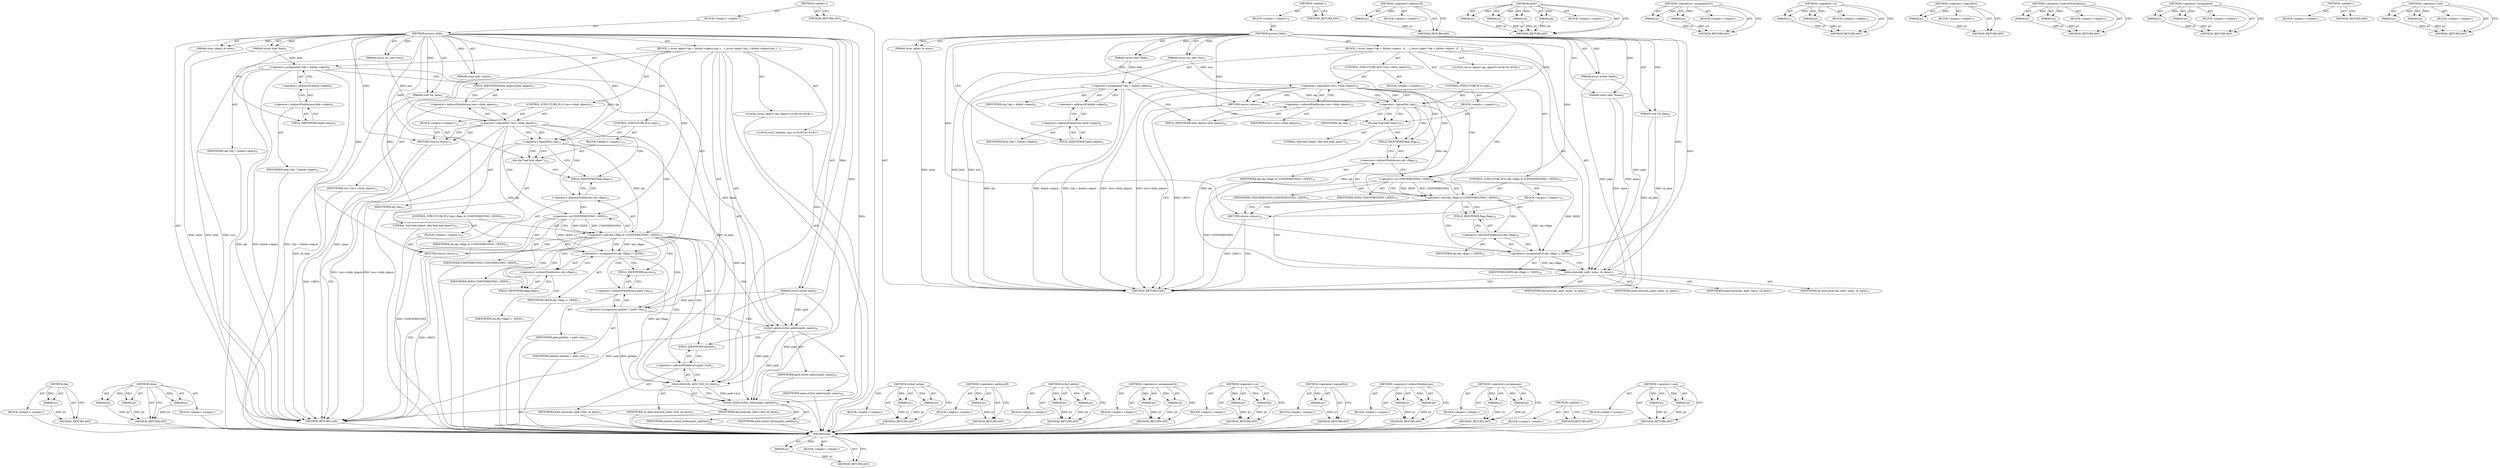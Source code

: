 digraph "&lt;operator&gt;.and" {
vulnerable_105 [label=<(METHOD,die)>];
vulnerable_106 [label=<(PARAM,p1)>];
vulnerable_107 [label=<(BLOCK,&lt;empty&gt;,&lt;empty&gt;)>];
vulnerable_108 [label=<(METHOD_RETURN,ANY)>];
vulnerable_6 [label=<(METHOD,&lt;global&gt;)<SUB>1</SUB>>];
vulnerable_7 [label=<(BLOCK,&lt;empty&gt;,&lt;empty&gt;)<SUB>1</SUB>>];
vulnerable_8 [label=<(METHOD,process_blob)<SUB>1</SUB>>];
vulnerable_9 [label=<(PARAM,struct rev_info *revs)<SUB>1</SUB>>];
vulnerable_10 [label=<(PARAM,struct blob *blob)<SUB>2</SUB>>];
vulnerable_11 [label=<(PARAM,show_object_fn show)<SUB>3</SUB>>];
vulnerable_12 [label=<(PARAM,struct strbuf *path)<SUB>4</SUB>>];
vulnerable_13 [label=<(PARAM,const char *name)<SUB>5</SUB>>];
vulnerable_14 [label=<(PARAM,void *cb_data)<SUB>6</SUB>>];
vulnerable_15 [label=<(BLOCK,{
 	struct object *obj = &amp;blob-&gt;object;
 
 	if ...,{
 	struct object *obj = &amp;blob-&gt;object;
 
 	if ...)<SUB>7</SUB>>];
vulnerable_16 [label="<(LOCAL,struct object* obj: object*)<SUB>8</SUB>>"];
vulnerable_17 [label=<(&lt;operator&gt;.assignment,*obj = &amp;blob-&gt;object)<SUB>8</SUB>>];
vulnerable_18 [label=<(IDENTIFIER,obj,*obj = &amp;blob-&gt;object)<SUB>8</SUB>>];
vulnerable_19 [label=<(&lt;operator&gt;.addressOf,&amp;blob-&gt;object)<SUB>8</SUB>>];
vulnerable_20 [label=<(&lt;operator&gt;.indirectFieldAccess,blob-&gt;object)<SUB>8</SUB>>];
vulnerable_21 [label=<(IDENTIFIER,blob,*obj = &amp;blob-&gt;object)<SUB>8</SUB>>];
vulnerable_22 [label=<(FIELD_IDENTIFIER,object,object)<SUB>8</SUB>>];
vulnerable_23 [label=<(CONTROL_STRUCTURE,IF,if (!revs-&gt;blob_objects))<SUB>10</SUB>>];
vulnerable_24 [label=<(&lt;operator&gt;.logicalNot,!revs-&gt;blob_objects)<SUB>10</SUB>>];
vulnerable_25 [label=<(&lt;operator&gt;.indirectFieldAccess,revs-&gt;blob_objects)<SUB>10</SUB>>];
vulnerable_26 [label=<(IDENTIFIER,revs,!revs-&gt;blob_objects)<SUB>10</SUB>>];
vulnerable_27 [label=<(FIELD_IDENTIFIER,blob_objects,blob_objects)<SUB>10</SUB>>];
vulnerable_28 [label=<(BLOCK,&lt;empty&gt;,&lt;empty&gt;)<SUB>11</SUB>>];
vulnerable_29 [label=<(RETURN,return;,return;)<SUB>11</SUB>>];
vulnerable_30 [label=<(CONTROL_STRUCTURE,IF,if (!obj))<SUB>12</SUB>>];
vulnerable_31 [label=<(&lt;operator&gt;.logicalNot,!obj)<SUB>12</SUB>>];
vulnerable_32 [label=<(IDENTIFIER,obj,!obj)<SUB>12</SUB>>];
vulnerable_33 [label=<(BLOCK,&lt;empty&gt;,&lt;empty&gt;)<SUB>13</SUB>>];
vulnerable_34 [label=<(die,die(&quot;bad blob object&quot;))<SUB>13</SUB>>];
vulnerable_35 [label=<(LITERAL,&quot;bad blob object&quot;,die(&quot;bad blob object&quot;))<SUB>13</SUB>>];
vulnerable_36 [label=<(CONTROL_STRUCTURE,IF,if (obj-&gt;flags &amp; (UNINTERESTING | SEEN)))<SUB>14</SUB>>];
vulnerable_37 [label=<(&lt;operator&gt;.and,obj-&gt;flags &amp; (UNINTERESTING | SEEN))<SUB>14</SUB>>];
vulnerable_38 [label=<(&lt;operator&gt;.indirectFieldAccess,obj-&gt;flags)<SUB>14</SUB>>];
vulnerable_39 [label=<(IDENTIFIER,obj,obj-&gt;flags &amp; (UNINTERESTING | SEEN))<SUB>14</SUB>>];
vulnerable_40 [label=<(FIELD_IDENTIFIER,flags,flags)<SUB>14</SUB>>];
vulnerable_41 [label=<(&lt;operator&gt;.or,UNINTERESTING | SEEN)<SUB>14</SUB>>];
vulnerable_42 [label=<(IDENTIFIER,UNINTERESTING,UNINTERESTING | SEEN)<SUB>14</SUB>>];
vulnerable_43 [label=<(IDENTIFIER,SEEN,UNINTERESTING | SEEN)<SUB>14</SUB>>];
vulnerable_44 [label=<(BLOCK,&lt;empty&gt;,&lt;empty&gt;)<SUB>15</SUB>>];
vulnerable_45 [label=<(RETURN,return;,return;)<SUB>15</SUB>>];
vulnerable_46 [label=<(&lt;operators&gt;.assignmentOr,obj-&gt;flags |= SEEN)<SUB>16</SUB>>];
vulnerable_47 [label=<(&lt;operator&gt;.indirectFieldAccess,obj-&gt;flags)<SUB>16</SUB>>];
vulnerable_48 [label=<(IDENTIFIER,obj,obj-&gt;flags |= SEEN)<SUB>16</SUB>>];
vulnerable_49 [label=<(FIELD_IDENTIFIER,flags,flags)<SUB>16</SUB>>];
vulnerable_50 [label=<(IDENTIFIER,SEEN,obj-&gt;flags |= SEEN)<SUB>16</SUB>>];
vulnerable_51 [label=<(show,show(obj, path, name, cb_data))<SUB>17</SUB>>];
vulnerable_52 [label=<(IDENTIFIER,obj,show(obj, path, name, cb_data))<SUB>17</SUB>>];
vulnerable_53 [label=<(IDENTIFIER,path,show(obj, path, name, cb_data))<SUB>17</SUB>>];
vulnerable_54 [label=<(IDENTIFIER,name,show(obj, path, name, cb_data))<SUB>17</SUB>>];
vulnerable_55 [label=<(IDENTIFIER,cb_data,show(obj, path, name, cb_data))<SUB>17</SUB>>];
vulnerable_56 [label=<(METHOD_RETURN,void)<SUB>1</SUB>>];
vulnerable_58 [label=<(METHOD_RETURN,ANY)<SUB>1</SUB>>];
vulnerable_92 [label=<(METHOD,&lt;operator&gt;.addressOf)>];
vulnerable_93 [label=<(PARAM,p1)>];
vulnerable_94 [label=<(BLOCK,&lt;empty&gt;,&lt;empty&gt;)>];
vulnerable_95 [label=<(METHOD_RETURN,ANY)>];
vulnerable_124 [label=<(METHOD,show)>];
vulnerable_125 [label=<(PARAM,p1)>];
vulnerable_126 [label=<(PARAM,p2)>];
vulnerable_127 [label=<(PARAM,p3)>];
vulnerable_128 [label=<(PARAM,p4)>];
vulnerable_129 [label=<(BLOCK,&lt;empty&gt;,&lt;empty&gt;)>];
vulnerable_130 [label=<(METHOD_RETURN,ANY)>];
vulnerable_119 [label=<(METHOD,&lt;operators&gt;.assignmentOr)>];
vulnerable_120 [label=<(PARAM,p1)>];
vulnerable_121 [label=<(PARAM,p2)>];
vulnerable_122 [label=<(BLOCK,&lt;empty&gt;,&lt;empty&gt;)>];
vulnerable_123 [label=<(METHOD_RETURN,ANY)>];
vulnerable_114 [label=<(METHOD,&lt;operator&gt;.or)>];
vulnerable_115 [label=<(PARAM,p1)>];
vulnerable_116 [label=<(PARAM,p2)>];
vulnerable_117 [label=<(BLOCK,&lt;empty&gt;,&lt;empty&gt;)>];
vulnerable_118 [label=<(METHOD_RETURN,ANY)>];
vulnerable_101 [label=<(METHOD,&lt;operator&gt;.logicalNot)>];
vulnerable_102 [label=<(PARAM,p1)>];
vulnerable_103 [label=<(BLOCK,&lt;empty&gt;,&lt;empty&gt;)>];
vulnerable_104 [label=<(METHOD_RETURN,ANY)>];
vulnerable_96 [label=<(METHOD,&lt;operator&gt;.indirectFieldAccess)>];
vulnerable_97 [label=<(PARAM,p1)>];
vulnerable_98 [label=<(PARAM,p2)>];
vulnerable_99 [label=<(BLOCK,&lt;empty&gt;,&lt;empty&gt;)>];
vulnerable_100 [label=<(METHOD_RETURN,ANY)>];
vulnerable_87 [label=<(METHOD,&lt;operator&gt;.assignment)>];
vulnerable_88 [label=<(PARAM,p1)>];
vulnerable_89 [label=<(PARAM,p2)>];
vulnerable_90 [label=<(BLOCK,&lt;empty&gt;,&lt;empty&gt;)>];
vulnerable_91 [label=<(METHOD_RETURN,ANY)>];
vulnerable_81 [label=<(METHOD,&lt;global&gt;)<SUB>1</SUB>>];
vulnerable_82 [label=<(BLOCK,&lt;empty&gt;,&lt;empty&gt;)>];
vulnerable_83 [label=<(METHOD_RETURN,ANY)>];
vulnerable_109 [label=<(METHOD,&lt;operator&gt;.and)>];
vulnerable_110 [label=<(PARAM,p1)>];
vulnerable_111 [label=<(PARAM,p2)>];
vulnerable_112 [label=<(BLOCK,&lt;empty&gt;,&lt;empty&gt;)>];
vulnerable_113 [label=<(METHOD_RETURN,ANY)>];
fixed_120 [label=<(METHOD,die)>];
fixed_121 [label=<(PARAM,p1)>];
fixed_122 [label=<(BLOCK,&lt;empty&gt;,&lt;empty&gt;)>];
fixed_123 [label=<(METHOD_RETURN,ANY)>];
fixed_144 [label=<(METHOD,show)>];
fixed_145 [label=<(PARAM,p1)>];
fixed_146 [label=<(PARAM,p2)>];
fixed_147 [label=<(PARAM,p3)>];
fixed_148 [label=<(BLOCK,&lt;empty&gt;,&lt;empty&gt;)>];
fixed_149 [label=<(METHOD_RETURN,ANY)>];
fixed_6 [label=<(METHOD,&lt;global&gt;)<SUB>1</SUB>>];
fixed_7 [label=<(BLOCK,&lt;empty&gt;,&lt;empty&gt;)<SUB>1</SUB>>];
fixed_8 [label=<(METHOD,process_blob)<SUB>1</SUB>>];
fixed_9 [label=<(PARAM,struct rev_info *revs)<SUB>1</SUB>>];
fixed_10 [label=<(PARAM,struct blob *blob)<SUB>2</SUB>>];
fixed_11 [label=<(PARAM,show_object_fn show)<SUB>3</SUB>>];
fixed_12 [label=<(PARAM,struct strbuf *path)<SUB>4</SUB>>];
fixed_13 [label=<(PARAM,const char *name)<SUB>5</SUB>>];
fixed_14 [label=<(PARAM,void *cb_data)<SUB>6</SUB>>];
fixed_15 [label=<(BLOCK,{
 	struct object *obj = &amp;blob-&gt;object;
	size_t...,{
 	struct object *obj = &amp;blob-&gt;object;
	size_t...)<SUB>7</SUB>>];
fixed_16 [label="<(LOCAL,struct object* obj: object*)<SUB>8</SUB>>"];
fixed_17 [label=<(&lt;operator&gt;.assignment,*obj = &amp;blob-&gt;object)<SUB>8</SUB>>];
fixed_18 [label=<(IDENTIFIER,obj,*obj = &amp;blob-&gt;object)<SUB>8</SUB>>];
fixed_19 [label=<(&lt;operator&gt;.addressOf,&amp;blob-&gt;object)<SUB>8</SUB>>];
fixed_20 [label=<(&lt;operator&gt;.indirectFieldAccess,blob-&gt;object)<SUB>8</SUB>>];
fixed_21 [label=<(IDENTIFIER,blob,*obj = &amp;blob-&gt;object)<SUB>8</SUB>>];
fixed_22 [label=<(FIELD_IDENTIFIER,object,object)<SUB>8</SUB>>];
fixed_23 [label="<(LOCAL,size_t pathlen: size_t)<SUB>9</SUB>>"];
fixed_24 [label=<(CONTROL_STRUCTURE,IF,if (!revs-&gt;blob_objects))<SUB>11</SUB>>];
fixed_25 [label=<(&lt;operator&gt;.logicalNot,!revs-&gt;blob_objects)<SUB>11</SUB>>];
fixed_26 [label=<(&lt;operator&gt;.indirectFieldAccess,revs-&gt;blob_objects)<SUB>11</SUB>>];
fixed_27 [label=<(IDENTIFIER,revs,!revs-&gt;blob_objects)<SUB>11</SUB>>];
fixed_28 [label=<(FIELD_IDENTIFIER,blob_objects,blob_objects)<SUB>11</SUB>>];
fixed_29 [label=<(BLOCK,&lt;empty&gt;,&lt;empty&gt;)<SUB>12</SUB>>];
fixed_30 [label=<(RETURN,return;,return;)<SUB>12</SUB>>];
fixed_31 [label=<(CONTROL_STRUCTURE,IF,if (!obj))<SUB>13</SUB>>];
fixed_32 [label=<(&lt;operator&gt;.logicalNot,!obj)<SUB>13</SUB>>];
fixed_33 [label=<(IDENTIFIER,obj,!obj)<SUB>13</SUB>>];
fixed_34 [label=<(BLOCK,&lt;empty&gt;,&lt;empty&gt;)<SUB>14</SUB>>];
fixed_35 [label=<(die,die(&quot;bad blob object&quot;))<SUB>14</SUB>>];
fixed_36 [label=<(LITERAL,&quot;bad blob object&quot;,die(&quot;bad blob object&quot;))<SUB>14</SUB>>];
fixed_37 [label=<(CONTROL_STRUCTURE,IF,if (obj-&gt;flags &amp; (UNINTERESTING | SEEN)))<SUB>15</SUB>>];
fixed_38 [label=<(&lt;operator&gt;.and,obj-&gt;flags &amp; (UNINTERESTING | SEEN))<SUB>15</SUB>>];
fixed_39 [label=<(&lt;operator&gt;.indirectFieldAccess,obj-&gt;flags)<SUB>15</SUB>>];
fixed_40 [label=<(IDENTIFIER,obj,obj-&gt;flags &amp; (UNINTERESTING | SEEN))<SUB>15</SUB>>];
fixed_41 [label=<(FIELD_IDENTIFIER,flags,flags)<SUB>15</SUB>>];
fixed_42 [label=<(&lt;operator&gt;.or,UNINTERESTING | SEEN)<SUB>15</SUB>>];
fixed_43 [label=<(IDENTIFIER,UNINTERESTING,UNINTERESTING | SEEN)<SUB>15</SUB>>];
fixed_44 [label=<(IDENTIFIER,SEEN,UNINTERESTING | SEEN)<SUB>15</SUB>>];
fixed_45 [label=<(BLOCK,&lt;empty&gt;,&lt;empty&gt;)<SUB>16</SUB>>];
fixed_46 [label=<(RETURN,return;,return;)<SUB>16</SUB>>];
fixed_47 [label=<(&lt;operators&gt;.assignmentOr,obj-&gt;flags |= SEEN)<SUB>17</SUB>>];
fixed_48 [label=<(&lt;operator&gt;.indirectFieldAccess,obj-&gt;flags)<SUB>17</SUB>>];
fixed_49 [label=<(IDENTIFIER,obj,obj-&gt;flags |= SEEN)<SUB>17</SUB>>];
fixed_50 [label=<(FIELD_IDENTIFIER,flags,flags)<SUB>17</SUB>>];
fixed_51 [label=<(IDENTIFIER,SEEN,obj-&gt;flags |= SEEN)<SUB>17</SUB>>];
fixed_52 [label=<(&lt;operator&gt;.assignment,pathlen = path-&gt;len)<SUB>19</SUB>>];
fixed_53 [label=<(IDENTIFIER,pathlen,pathlen = path-&gt;len)<SUB>19</SUB>>];
fixed_54 [label=<(&lt;operator&gt;.indirectFieldAccess,path-&gt;len)<SUB>19</SUB>>];
fixed_55 [label=<(IDENTIFIER,path,pathlen = path-&gt;len)<SUB>19</SUB>>];
fixed_56 [label=<(FIELD_IDENTIFIER,len,len)<SUB>19</SUB>>];
fixed_57 [label=<(strbuf_addstr,strbuf_addstr(path, name))<SUB>20</SUB>>];
fixed_58 [label=<(IDENTIFIER,path,strbuf_addstr(path, name))<SUB>20</SUB>>];
fixed_59 [label=<(IDENTIFIER,name,strbuf_addstr(path, name))<SUB>20</SUB>>];
fixed_60 [label=<(show,show(obj, path-&gt;buf, cb_data))<SUB>21</SUB>>];
fixed_61 [label=<(IDENTIFIER,obj,show(obj, path-&gt;buf, cb_data))<SUB>21</SUB>>];
fixed_62 [label=<(&lt;operator&gt;.indirectFieldAccess,path-&gt;buf)<SUB>21</SUB>>];
fixed_63 [label=<(IDENTIFIER,path,show(obj, path-&gt;buf, cb_data))<SUB>21</SUB>>];
fixed_64 [label=<(FIELD_IDENTIFIER,buf,buf)<SUB>21</SUB>>];
fixed_65 [label=<(IDENTIFIER,cb_data,show(obj, path-&gt;buf, cb_data))<SUB>21</SUB>>];
fixed_66 [label=<(strbuf_setlen,strbuf_setlen(path, pathlen))<SUB>22</SUB>>];
fixed_67 [label=<(IDENTIFIER,path,strbuf_setlen(path, pathlen))<SUB>22</SUB>>];
fixed_68 [label=<(IDENTIFIER,pathlen,strbuf_setlen(path, pathlen))<SUB>22</SUB>>];
fixed_69 [label=<(METHOD_RETURN,void)<SUB>1</SUB>>];
fixed_71 [label=<(METHOD_RETURN,ANY)<SUB>1</SUB>>];
fixed_150 [label=<(METHOD,strbuf_setlen)>];
fixed_151 [label=<(PARAM,p1)>];
fixed_152 [label=<(PARAM,p2)>];
fixed_153 [label=<(BLOCK,&lt;empty&gt;,&lt;empty&gt;)>];
fixed_154 [label=<(METHOD_RETURN,ANY)>];
fixed_107 [label=<(METHOD,&lt;operator&gt;.addressOf)>];
fixed_108 [label=<(PARAM,p1)>];
fixed_109 [label=<(BLOCK,&lt;empty&gt;,&lt;empty&gt;)>];
fixed_110 [label=<(METHOD_RETURN,ANY)>];
fixed_139 [label=<(METHOD,strbuf_addstr)>];
fixed_140 [label=<(PARAM,p1)>];
fixed_141 [label=<(PARAM,p2)>];
fixed_142 [label=<(BLOCK,&lt;empty&gt;,&lt;empty&gt;)>];
fixed_143 [label=<(METHOD_RETURN,ANY)>];
fixed_134 [label=<(METHOD,&lt;operators&gt;.assignmentOr)>];
fixed_135 [label=<(PARAM,p1)>];
fixed_136 [label=<(PARAM,p2)>];
fixed_137 [label=<(BLOCK,&lt;empty&gt;,&lt;empty&gt;)>];
fixed_138 [label=<(METHOD_RETURN,ANY)>];
fixed_129 [label=<(METHOD,&lt;operator&gt;.or)>];
fixed_130 [label=<(PARAM,p1)>];
fixed_131 [label=<(PARAM,p2)>];
fixed_132 [label=<(BLOCK,&lt;empty&gt;,&lt;empty&gt;)>];
fixed_133 [label=<(METHOD_RETURN,ANY)>];
fixed_116 [label=<(METHOD,&lt;operator&gt;.logicalNot)>];
fixed_117 [label=<(PARAM,p1)>];
fixed_118 [label=<(BLOCK,&lt;empty&gt;,&lt;empty&gt;)>];
fixed_119 [label=<(METHOD_RETURN,ANY)>];
fixed_111 [label=<(METHOD,&lt;operator&gt;.indirectFieldAccess)>];
fixed_112 [label=<(PARAM,p1)>];
fixed_113 [label=<(PARAM,p2)>];
fixed_114 [label=<(BLOCK,&lt;empty&gt;,&lt;empty&gt;)>];
fixed_115 [label=<(METHOD_RETURN,ANY)>];
fixed_102 [label=<(METHOD,&lt;operator&gt;.assignment)>];
fixed_103 [label=<(PARAM,p1)>];
fixed_104 [label=<(PARAM,p2)>];
fixed_105 [label=<(BLOCK,&lt;empty&gt;,&lt;empty&gt;)>];
fixed_106 [label=<(METHOD_RETURN,ANY)>];
fixed_96 [label=<(METHOD,&lt;global&gt;)<SUB>1</SUB>>];
fixed_97 [label=<(BLOCK,&lt;empty&gt;,&lt;empty&gt;)>];
fixed_98 [label=<(METHOD_RETURN,ANY)>];
fixed_124 [label=<(METHOD,&lt;operator&gt;.and)>];
fixed_125 [label=<(PARAM,p1)>];
fixed_126 [label=<(PARAM,p2)>];
fixed_127 [label=<(BLOCK,&lt;empty&gt;,&lt;empty&gt;)>];
fixed_128 [label=<(METHOD_RETURN,ANY)>];
vulnerable_105 -> vulnerable_106  [key=0, label="AST: "];
vulnerable_105 -> vulnerable_106  [key=1, label="DDG: "];
vulnerable_105 -> vulnerable_107  [key=0, label="AST: "];
vulnerable_105 -> vulnerable_108  [key=0, label="AST: "];
vulnerable_105 -> vulnerable_108  [key=1, label="CFG: "];
vulnerable_106 -> vulnerable_108  [key=0, label="DDG: p1"];
vulnerable_6 -> vulnerable_7  [key=0, label="AST: "];
vulnerable_6 -> vulnerable_58  [key=0, label="AST: "];
vulnerable_6 -> vulnerable_58  [key=1, label="CFG: "];
vulnerable_7 -> vulnerable_8  [key=0, label="AST: "];
vulnerable_8 -> vulnerable_9  [key=0, label="AST: "];
vulnerable_8 -> vulnerable_9  [key=1, label="DDG: "];
vulnerable_8 -> vulnerable_10  [key=0, label="AST: "];
vulnerable_8 -> vulnerable_10  [key=1, label="DDG: "];
vulnerable_8 -> vulnerable_11  [key=0, label="AST: "];
vulnerable_8 -> vulnerable_11  [key=1, label="DDG: "];
vulnerable_8 -> vulnerable_12  [key=0, label="AST: "];
vulnerable_8 -> vulnerable_12  [key=1, label="DDG: "];
vulnerable_8 -> vulnerable_13  [key=0, label="AST: "];
vulnerable_8 -> vulnerable_13  [key=1, label="DDG: "];
vulnerable_8 -> vulnerable_14  [key=0, label="AST: "];
vulnerable_8 -> vulnerable_14  [key=1, label="DDG: "];
vulnerable_8 -> vulnerable_15  [key=0, label="AST: "];
vulnerable_8 -> vulnerable_56  [key=0, label="AST: "];
vulnerable_8 -> vulnerable_22  [key=0, label="CFG: "];
vulnerable_8 -> vulnerable_46  [key=0, label="DDG: "];
vulnerable_8 -> vulnerable_51  [key=0, label="DDG: "];
vulnerable_8 -> vulnerable_29  [key=0, label="DDG: "];
vulnerable_8 -> vulnerable_31  [key=0, label="DDG: "];
vulnerable_8 -> vulnerable_45  [key=0, label="DDG: "];
vulnerable_8 -> vulnerable_34  [key=0, label="DDG: "];
vulnerable_8 -> vulnerable_41  [key=0, label="DDG: "];
vulnerable_9 -> vulnerable_56  [key=0, label="DDG: revs"];
vulnerable_9 -> vulnerable_24  [key=0, label="DDG: revs"];
vulnerable_10 -> vulnerable_56  [key=0, label="DDG: blob"];
vulnerable_10 -> vulnerable_17  [key=0, label="DDG: blob"];
vulnerable_11 -> vulnerable_56  [key=0, label="DDG: show"];
vulnerable_12 -> vulnerable_56  [key=0, label="DDG: path"];
vulnerable_12 -> vulnerable_51  [key=0, label="DDG: path"];
vulnerable_13 -> vulnerable_56  [key=0, label="DDG: name"];
vulnerable_13 -> vulnerable_51  [key=0, label="DDG: name"];
vulnerable_14 -> vulnerable_56  [key=0, label="DDG: cb_data"];
vulnerable_14 -> vulnerable_51  [key=0, label="DDG: cb_data"];
vulnerable_15 -> vulnerable_16  [key=0, label="AST: "];
vulnerable_15 -> vulnerable_17  [key=0, label="AST: "];
vulnerable_15 -> vulnerable_23  [key=0, label="AST: "];
vulnerable_15 -> vulnerable_30  [key=0, label="AST: "];
vulnerable_15 -> vulnerable_36  [key=0, label="AST: "];
vulnerable_15 -> vulnerable_46  [key=0, label="AST: "];
vulnerable_15 -> vulnerable_51  [key=0, label="AST: "];
vulnerable_17 -> vulnerable_18  [key=0, label="AST: "];
vulnerable_17 -> vulnerable_19  [key=0, label="AST: "];
vulnerable_17 -> vulnerable_27  [key=0, label="CFG: "];
vulnerable_17 -> vulnerable_56  [key=0, label="DDG: obj"];
vulnerable_17 -> vulnerable_56  [key=1, label="DDG: &amp;blob-&gt;object"];
vulnerable_17 -> vulnerable_56  [key=2, label="DDG: *obj = &amp;blob-&gt;object"];
vulnerable_17 -> vulnerable_31  [key=0, label="DDG: obj"];
vulnerable_19 -> vulnerable_20  [key=0, label="AST: "];
vulnerable_19 -> vulnerable_17  [key=0, label="CFG: "];
vulnerable_20 -> vulnerable_21  [key=0, label="AST: "];
vulnerable_20 -> vulnerable_22  [key=0, label="AST: "];
vulnerable_20 -> vulnerable_19  [key=0, label="CFG: "];
vulnerable_22 -> vulnerable_20  [key=0, label="CFG: "];
vulnerable_23 -> vulnerable_24  [key=0, label="AST: "];
vulnerable_23 -> vulnerable_28  [key=0, label="AST: "];
vulnerable_24 -> vulnerable_25  [key=0, label="AST: "];
vulnerable_24 -> vulnerable_29  [key=0, label="CFG: "];
vulnerable_24 -> vulnerable_29  [key=1, label="CDG: "];
vulnerable_24 -> vulnerable_31  [key=0, label="CFG: "];
vulnerable_24 -> vulnerable_31  [key=1, label="CDG: "];
vulnerable_24 -> vulnerable_56  [key=0, label="DDG: revs-&gt;blob_objects"];
vulnerable_24 -> vulnerable_56  [key=1, label="DDG: !revs-&gt;blob_objects"];
vulnerable_24 -> vulnerable_40  [key=0, label="CDG: "];
vulnerable_24 -> vulnerable_37  [key=0, label="CDG: "];
vulnerable_24 -> vulnerable_38  [key=0, label="CDG: "];
vulnerable_24 -> vulnerable_41  [key=0, label="CDG: "];
vulnerable_25 -> vulnerable_26  [key=0, label="AST: "];
vulnerable_25 -> vulnerable_27  [key=0, label="AST: "];
vulnerable_25 -> vulnerable_24  [key=0, label="CFG: "];
vulnerable_27 -> vulnerable_25  [key=0, label="CFG: "];
vulnerable_28 -> vulnerable_29  [key=0, label="AST: "];
vulnerable_29 -> vulnerable_56  [key=0, label="CFG: "];
vulnerable_29 -> vulnerable_56  [key=1, label="DDG: &lt;RET&gt;"];
vulnerable_30 -> vulnerable_31  [key=0, label="AST: "];
vulnerable_30 -> vulnerable_33  [key=0, label="AST: "];
vulnerable_31 -> vulnerable_32  [key=0, label="AST: "];
vulnerable_31 -> vulnerable_34  [key=0, label="CFG: "];
vulnerable_31 -> vulnerable_34  [key=1, label="CDG: "];
vulnerable_31 -> vulnerable_40  [key=0, label="CFG: "];
vulnerable_31 -> vulnerable_46  [key=0, label="DDG: obj"];
vulnerable_31 -> vulnerable_51  [key=0, label="DDG: obj"];
vulnerable_31 -> vulnerable_37  [key=0, label="DDG: obj"];
vulnerable_33 -> vulnerable_34  [key=0, label="AST: "];
vulnerable_34 -> vulnerable_35  [key=0, label="AST: "];
vulnerable_34 -> vulnerable_40  [key=0, label="CFG: "];
vulnerable_36 -> vulnerable_37  [key=0, label="AST: "];
vulnerable_36 -> vulnerable_44  [key=0, label="AST: "];
vulnerable_37 -> vulnerable_38  [key=0, label="AST: "];
vulnerable_37 -> vulnerable_41  [key=0, label="AST: "];
vulnerable_37 -> vulnerable_45  [key=0, label="CFG: "];
vulnerable_37 -> vulnerable_45  [key=1, label="CDG: "];
vulnerable_37 -> vulnerable_49  [key=0, label="CFG: "];
vulnerable_37 -> vulnerable_49  [key=1, label="CDG: "];
vulnerable_37 -> vulnerable_46  [key=0, label="DDG: obj-&gt;flags"];
vulnerable_37 -> vulnerable_46  [key=1, label="CDG: "];
vulnerable_37 -> vulnerable_47  [key=0, label="CDG: "];
vulnerable_37 -> vulnerable_51  [key=0, label="CDG: "];
vulnerable_38 -> vulnerable_39  [key=0, label="AST: "];
vulnerable_38 -> vulnerable_40  [key=0, label="AST: "];
vulnerable_38 -> vulnerable_41  [key=0, label="CFG: "];
vulnerable_40 -> vulnerable_38  [key=0, label="CFG: "];
vulnerable_41 -> vulnerable_42  [key=0, label="AST: "];
vulnerable_41 -> vulnerable_43  [key=0, label="AST: "];
vulnerable_41 -> vulnerable_37  [key=0, label="CFG: "];
vulnerable_41 -> vulnerable_37  [key=1, label="DDG: UNINTERESTING"];
vulnerable_41 -> vulnerable_37  [key=2, label="DDG: SEEN"];
vulnerable_41 -> vulnerable_56  [key=0, label="DDG: UNINTERESTING"];
vulnerable_41 -> vulnerable_46  [key=0, label="DDG: SEEN"];
vulnerable_44 -> vulnerable_45  [key=0, label="AST: "];
vulnerable_45 -> vulnerable_56  [key=0, label="CFG: "];
vulnerable_45 -> vulnerable_56  [key=1, label="DDG: &lt;RET&gt;"];
vulnerable_46 -> vulnerable_47  [key=0, label="AST: "];
vulnerable_46 -> vulnerable_50  [key=0, label="AST: "];
vulnerable_46 -> vulnerable_51  [key=0, label="CFG: "];
vulnerable_46 -> vulnerable_51  [key=1, label="DDG: obj-&gt;flags"];
vulnerable_47 -> vulnerable_48  [key=0, label="AST: "];
vulnerable_47 -> vulnerable_49  [key=0, label="AST: "];
vulnerable_47 -> vulnerable_46  [key=0, label="CFG: "];
vulnerable_49 -> vulnerable_47  [key=0, label="CFG: "];
vulnerable_51 -> vulnerable_52  [key=0, label="AST: "];
vulnerable_51 -> vulnerable_53  [key=0, label="AST: "];
vulnerable_51 -> vulnerable_54  [key=0, label="AST: "];
vulnerable_51 -> vulnerable_55  [key=0, label="AST: "];
vulnerable_51 -> vulnerable_56  [key=0, label="CFG: "];
vulnerable_92 -> vulnerable_93  [key=0, label="AST: "];
vulnerable_92 -> vulnerable_93  [key=1, label="DDG: "];
vulnerable_92 -> vulnerable_94  [key=0, label="AST: "];
vulnerable_92 -> vulnerable_95  [key=0, label="AST: "];
vulnerable_92 -> vulnerable_95  [key=1, label="CFG: "];
vulnerable_93 -> vulnerable_95  [key=0, label="DDG: p1"];
vulnerable_124 -> vulnerable_125  [key=0, label="AST: "];
vulnerable_124 -> vulnerable_125  [key=1, label="DDG: "];
vulnerable_124 -> vulnerable_129  [key=0, label="AST: "];
vulnerable_124 -> vulnerable_126  [key=0, label="AST: "];
vulnerable_124 -> vulnerable_126  [key=1, label="DDG: "];
vulnerable_124 -> vulnerable_130  [key=0, label="AST: "];
vulnerable_124 -> vulnerable_130  [key=1, label="CFG: "];
vulnerable_124 -> vulnerable_127  [key=0, label="AST: "];
vulnerable_124 -> vulnerable_127  [key=1, label="DDG: "];
vulnerable_124 -> vulnerable_128  [key=0, label="AST: "];
vulnerable_124 -> vulnerable_128  [key=1, label="DDG: "];
vulnerable_125 -> vulnerable_130  [key=0, label="DDG: p1"];
vulnerable_126 -> vulnerable_130  [key=0, label="DDG: p2"];
vulnerable_127 -> vulnerable_130  [key=0, label="DDG: p3"];
vulnerable_128 -> vulnerable_130  [key=0, label="DDG: p4"];
vulnerable_119 -> vulnerable_120  [key=0, label="AST: "];
vulnerable_119 -> vulnerable_120  [key=1, label="DDG: "];
vulnerable_119 -> vulnerable_122  [key=0, label="AST: "];
vulnerable_119 -> vulnerable_121  [key=0, label="AST: "];
vulnerable_119 -> vulnerable_121  [key=1, label="DDG: "];
vulnerable_119 -> vulnerable_123  [key=0, label="AST: "];
vulnerable_119 -> vulnerable_123  [key=1, label="CFG: "];
vulnerable_120 -> vulnerable_123  [key=0, label="DDG: p1"];
vulnerable_121 -> vulnerable_123  [key=0, label="DDG: p2"];
vulnerable_114 -> vulnerable_115  [key=0, label="AST: "];
vulnerable_114 -> vulnerable_115  [key=1, label="DDG: "];
vulnerable_114 -> vulnerable_117  [key=0, label="AST: "];
vulnerable_114 -> vulnerable_116  [key=0, label="AST: "];
vulnerable_114 -> vulnerable_116  [key=1, label="DDG: "];
vulnerable_114 -> vulnerable_118  [key=0, label="AST: "];
vulnerable_114 -> vulnerable_118  [key=1, label="CFG: "];
vulnerable_115 -> vulnerable_118  [key=0, label="DDG: p1"];
vulnerable_116 -> vulnerable_118  [key=0, label="DDG: p2"];
vulnerable_101 -> vulnerable_102  [key=0, label="AST: "];
vulnerable_101 -> vulnerable_102  [key=1, label="DDG: "];
vulnerable_101 -> vulnerable_103  [key=0, label="AST: "];
vulnerable_101 -> vulnerable_104  [key=0, label="AST: "];
vulnerable_101 -> vulnerable_104  [key=1, label="CFG: "];
vulnerable_102 -> vulnerable_104  [key=0, label="DDG: p1"];
vulnerable_96 -> vulnerable_97  [key=0, label="AST: "];
vulnerable_96 -> vulnerable_97  [key=1, label="DDG: "];
vulnerable_96 -> vulnerable_99  [key=0, label="AST: "];
vulnerable_96 -> vulnerable_98  [key=0, label="AST: "];
vulnerable_96 -> vulnerable_98  [key=1, label="DDG: "];
vulnerable_96 -> vulnerable_100  [key=0, label="AST: "];
vulnerable_96 -> vulnerable_100  [key=1, label="CFG: "];
vulnerable_97 -> vulnerable_100  [key=0, label="DDG: p1"];
vulnerable_98 -> vulnerable_100  [key=0, label="DDG: p2"];
vulnerable_87 -> vulnerable_88  [key=0, label="AST: "];
vulnerable_87 -> vulnerable_88  [key=1, label="DDG: "];
vulnerable_87 -> vulnerable_90  [key=0, label="AST: "];
vulnerable_87 -> vulnerable_89  [key=0, label="AST: "];
vulnerable_87 -> vulnerable_89  [key=1, label="DDG: "];
vulnerable_87 -> vulnerable_91  [key=0, label="AST: "];
vulnerable_87 -> vulnerable_91  [key=1, label="CFG: "];
vulnerable_88 -> vulnerable_91  [key=0, label="DDG: p1"];
vulnerable_89 -> vulnerable_91  [key=0, label="DDG: p2"];
vulnerable_81 -> vulnerable_82  [key=0, label="AST: "];
vulnerable_81 -> vulnerable_83  [key=0, label="AST: "];
vulnerable_81 -> vulnerable_83  [key=1, label="CFG: "];
vulnerable_109 -> vulnerable_110  [key=0, label="AST: "];
vulnerable_109 -> vulnerable_110  [key=1, label="DDG: "];
vulnerable_109 -> vulnerable_112  [key=0, label="AST: "];
vulnerable_109 -> vulnerable_111  [key=0, label="AST: "];
vulnerable_109 -> vulnerable_111  [key=1, label="DDG: "];
vulnerable_109 -> vulnerable_113  [key=0, label="AST: "];
vulnerable_109 -> vulnerable_113  [key=1, label="CFG: "];
vulnerable_110 -> vulnerable_113  [key=0, label="DDG: p1"];
vulnerable_111 -> vulnerable_113  [key=0, label="DDG: p2"];
fixed_120 -> fixed_121  [key=0, label="AST: "];
fixed_120 -> fixed_121  [key=1, label="DDG: "];
fixed_120 -> fixed_122  [key=0, label="AST: "];
fixed_120 -> fixed_123  [key=0, label="AST: "];
fixed_120 -> fixed_123  [key=1, label="CFG: "];
fixed_121 -> fixed_123  [key=0, label="DDG: p1"];
fixed_122 -> vulnerable_105  [key=0];
fixed_123 -> vulnerable_105  [key=0];
fixed_144 -> fixed_145  [key=0, label="AST: "];
fixed_144 -> fixed_145  [key=1, label="DDG: "];
fixed_144 -> fixed_148  [key=0, label="AST: "];
fixed_144 -> fixed_146  [key=0, label="AST: "];
fixed_144 -> fixed_146  [key=1, label="DDG: "];
fixed_144 -> fixed_149  [key=0, label="AST: "];
fixed_144 -> fixed_149  [key=1, label="CFG: "];
fixed_144 -> fixed_147  [key=0, label="AST: "];
fixed_144 -> fixed_147  [key=1, label="DDG: "];
fixed_145 -> fixed_149  [key=0, label="DDG: p1"];
fixed_146 -> fixed_149  [key=0, label="DDG: p2"];
fixed_147 -> fixed_149  [key=0, label="DDG: p3"];
fixed_148 -> vulnerable_105  [key=0];
fixed_149 -> vulnerable_105  [key=0];
fixed_6 -> fixed_7  [key=0, label="AST: "];
fixed_6 -> fixed_71  [key=0, label="AST: "];
fixed_6 -> fixed_71  [key=1, label="CFG: "];
fixed_7 -> fixed_8  [key=0, label="AST: "];
fixed_8 -> fixed_9  [key=0, label="AST: "];
fixed_8 -> fixed_9  [key=1, label="DDG: "];
fixed_8 -> fixed_10  [key=0, label="AST: "];
fixed_8 -> fixed_10  [key=1, label="DDG: "];
fixed_8 -> fixed_11  [key=0, label="AST: "];
fixed_8 -> fixed_11  [key=1, label="DDG: "];
fixed_8 -> fixed_12  [key=0, label="AST: "];
fixed_8 -> fixed_12  [key=1, label="DDG: "];
fixed_8 -> fixed_13  [key=0, label="AST: "];
fixed_8 -> fixed_13  [key=1, label="DDG: "];
fixed_8 -> fixed_14  [key=0, label="AST: "];
fixed_8 -> fixed_14  [key=1, label="DDG: "];
fixed_8 -> fixed_15  [key=0, label="AST: "];
fixed_8 -> fixed_69  [key=0, label="AST: "];
fixed_8 -> fixed_22  [key=0, label="CFG: "];
fixed_8 -> fixed_47  [key=0, label="DDG: "];
fixed_8 -> fixed_57  [key=0, label="DDG: "];
fixed_8 -> fixed_60  [key=0, label="DDG: "];
fixed_8 -> fixed_66  [key=0, label="DDG: "];
fixed_8 -> fixed_30  [key=0, label="DDG: "];
fixed_8 -> fixed_32  [key=0, label="DDG: "];
fixed_8 -> fixed_46  [key=0, label="DDG: "];
fixed_8 -> fixed_35  [key=0, label="DDG: "];
fixed_8 -> fixed_42  [key=0, label="DDG: "];
fixed_9 -> fixed_69  [key=0, label="DDG: revs"];
fixed_9 -> fixed_25  [key=0, label="DDG: revs"];
fixed_10 -> fixed_69  [key=0, label="DDG: blob"];
fixed_10 -> fixed_17  [key=0, label="DDG: blob"];
fixed_11 -> fixed_69  [key=0, label="DDG: show"];
fixed_12 -> fixed_69  [key=0, label="DDG: path"];
fixed_12 -> fixed_52  [key=0, label="DDG: path"];
fixed_12 -> fixed_57  [key=0, label="DDG: path"];
fixed_12 -> fixed_66  [key=0, label="DDG: path"];
fixed_13 -> fixed_69  [key=0, label="DDG: name"];
fixed_13 -> fixed_57  [key=0, label="DDG: name"];
fixed_14 -> fixed_69  [key=0, label="DDG: cb_data"];
fixed_14 -> fixed_60  [key=0, label="DDG: cb_data"];
fixed_15 -> fixed_16  [key=0, label="AST: "];
fixed_15 -> fixed_17  [key=0, label="AST: "];
fixed_15 -> fixed_23  [key=0, label="AST: "];
fixed_15 -> fixed_24  [key=0, label="AST: "];
fixed_15 -> fixed_31  [key=0, label="AST: "];
fixed_15 -> fixed_37  [key=0, label="AST: "];
fixed_15 -> fixed_47  [key=0, label="AST: "];
fixed_15 -> fixed_52  [key=0, label="AST: "];
fixed_15 -> fixed_57  [key=0, label="AST: "];
fixed_15 -> fixed_60  [key=0, label="AST: "];
fixed_15 -> fixed_66  [key=0, label="AST: "];
fixed_16 -> vulnerable_105  [key=0];
fixed_17 -> fixed_18  [key=0, label="AST: "];
fixed_17 -> fixed_19  [key=0, label="AST: "];
fixed_17 -> fixed_28  [key=0, label="CFG: "];
fixed_17 -> fixed_69  [key=0, label="DDG: obj"];
fixed_17 -> fixed_69  [key=1, label="DDG: &amp;blob-&gt;object"];
fixed_17 -> fixed_69  [key=2, label="DDG: *obj = &amp;blob-&gt;object"];
fixed_17 -> fixed_32  [key=0, label="DDG: obj"];
fixed_18 -> vulnerable_105  [key=0];
fixed_19 -> fixed_20  [key=0, label="AST: "];
fixed_19 -> fixed_17  [key=0, label="CFG: "];
fixed_20 -> fixed_21  [key=0, label="AST: "];
fixed_20 -> fixed_22  [key=0, label="AST: "];
fixed_20 -> fixed_19  [key=0, label="CFG: "];
fixed_21 -> vulnerable_105  [key=0];
fixed_22 -> fixed_20  [key=0, label="CFG: "];
fixed_23 -> vulnerable_105  [key=0];
fixed_24 -> fixed_25  [key=0, label="AST: "];
fixed_24 -> fixed_29  [key=0, label="AST: "];
fixed_25 -> fixed_26  [key=0, label="AST: "];
fixed_25 -> fixed_30  [key=0, label="CFG: "];
fixed_25 -> fixed_30  [key=1, label="CDG: "];
fixed_25 -> fixed_32  [key=0, label="CFG: "];
fixed_25 -> fixed_32  [key=1, label="CDG: "];
fixed_25 -> fixed_69  [key=0, label="DDG: revs-&gt;blob_objects"];
fixed_25 -> fixed_69  [key=1, label="DDG: !revs-&gt;blob_objects"];
fixed_25 -> fixed_42  [key=0, label="CDG: "];
fixed_25 -> fixed_38  [key=0, label="CDG: "];
fixed_25 -> fixed_41  [key=0, label="CDG: "];
fixed_25 -> fixed_39  [key=0, label="CDG: "];
fixed_26 -> fixed_27  [key=0, label="AST: "];
fixed_26 -> fixed_28  [key=0, label="AST: "];
fixed_26 -> fixed_25  [key=0, label="CFG: "];
fixed_27 -> vulnerable_105  [key=0];
fixed_28 -> fixed_26  [key=0, label="CFG: "];
fixed_29 -> fixed_30  [key=0, label="AST: "];
fixed_30 -> fixed_69  [key=0, label="CFG: "];
fixed_30 -> fixed_69  [key=1, label="DDG: &lt;RET&gt;"];
fixed_31 -> fixed_32  [key=0, label="AST: "];
fixed_31 -> fixed_34  [key=0, label="AST: "];
fixed_32 -> fixed_33  [key=0, label="AST: "];
fixed_32 -> fixed_35  [key=0, label="CFG: "];
fixed_32 -> fixed_35  [key=1, label="CDG: "];
fixed_32 -> fixed_41  [key=0, label="CFG: "];
fixed_32 -> fixed_47  [key=0, label="DDG: obj"];
fixed_32 -> fixed_60  [key=0, label="DDG: obj"];
fixed_32 -> fixed_38  [key=0, label="DDG: obj"];
fixed_33 -> vulnerable_105  [key=0];
fixed_34 -> fixed_35  [key=0, label="AST: "];
fixed_35 -> fixed_36  [key=0, label="AST: "];
fixed_35 -> fixed_41  [key=0, label="CFG: "];
fixed_36 -> vulnerable_105  [key=0];
fixed_37 -> fixed_38  [key=0, label="AST: "];
fixed_37 -> fixed_45  [key=0, label="AST: "];
fixed_38 -> fixed_39  [key=0, label="AST: "];
fixed_38 -> fixed_42  [key=0, label="AST: "];
fixed_38 -> fixed_46  [key=0, label="CFG: "];
fixed_38 -> fixed_46  [key=1, label="CDG: "];
fixed_38 -> fixed_50  [key=0, label="CFG: "];
fixed_38 -> fixed_50  [key=1, label="CDG: "];
fixed_38 -> fixed_47  [key=0, label="DDG: obj-&gt;flags"];
fixed_38 -> fixed_47  [key=1, label="CDG: "];
fixed_38 -> fixed_48  [key=0, label="CDG: "];
fixed_38 -> fixed_60  [key=0, label="CDG: "];
fixed_38 -> fixed_64  [key=0, label="CDG: "];
fixed_38 -> fixed_57  [key=0, label="CDG: "];
fixed_38 -> fixed_66  [key=0, label="CDG: "];
fixed_38 -> fixed_52  [key=0, label="CDG: "];
fixed_38 -> fixed_56  [key=0, label="CDG: "];
fixed_38 -> fixed_54  [key=0, label="CDG: "];
fixed_38 -> fixed_62  [key=0, label="CDG: "];
fixed_39 -> fixed_40  [key=0, label="AST: "];
fixed_39 -> fixed_41  [key=0, label="AST: "];
fixed_39 -> fixed_42  [key=0, label="CFG: "];
fixed_40 -> vulnerable_105  [key=0];
fixed_41 -> fixed_39  [key=0, label="CFG: "];
fixed_42 -> fixed_43  [key=0, label="AST: "];
fixed_42 -> fixed_44  [key=0, label="AST: "];
fixed_42 -> fixed_38  [key=0, label="CFG: "];
fixed_42 -> fixed_38  [key=1, label="DDG: UNINTERESTING"];
fixed_42 -> fixed_38  [key=2, label="DDG: SEEN"];
fixed_42 -> fixed_69  [key=0, label="DDG: UNINTERESTING"];
fixed_42 -> fixed_47  [key=0, label="DDG: SEEN"];
fixed_43 -> vulnerable_105  [key=0];
fixed_44 -> vulnerable_105  [key=0];
fixed_45 -> fixed_46  [key=0, label="AST: "];
fixed_46 -> fixed_69  [key=0, label="CFG: "];
fixed_46 -> fixed_69  [key=1, label="DDG: &lt;RET&gt;"];
fixed_47 -> fixed_48  [key=0, label="AST: "];
fixed_47 -> fixed_51  [key=0, label="AST: "];
fixed_47 -> fixed_56  [key=0, label="CFG: "];
fixed_47 -> fixed_60  [key=0, label="DDG: obj-&gt;flags"];
fixed_48 -> fixed_49  [key=0, label="AST: "];
fixed_48 -> fixed_50  [key=0, label="AST: "];
fixed_48 -> fixed_47  [key=0, label="CFG: "];
fixed_49 -> vulnerable_105  [key=0];
fixed_50 -> fixed_48  [key=0, label="CFG: "];
fixed_51 -> vulnerable_105  [key=0];
fixed_52 -> fixed_53  [key=0, label="AST: "];
fixed_52 -> fixed_54  [key=0, label="AST: "];
fixed_52 -> fixed_57  [key=0, label="CFG: "];
fixed_52 -> fixed_66  [key=0, label="DDG: pathlen"];
fixed_53 -> vulnerable_105  [key=0];
fixed_54 -> fixed_55  [key=0, label="AST: "];
fixed_54 -> fixed_56  [key=0, label="AST: "];
fixed_54 -> fixed_52  [key=0, label="CFG: "];
fixed_55 -> vulnerable_105  [key=0];
fixed_56 -> fixed_54  [key=0, label="CFG: "];
fixed_57 -> fixed_58  [key=0, label="AST: "];
fixed_57 -> fixed_59  [key=0, label="AST: "];
fixed_57 -> fixed_64  [key=0, label="CFG: "];
fixed_57 -> fixed_60  [key=0, label="DDG: path"];
fixed_57 -> fixed_66  [key=0, label="DDG: path"];
fixed_58 -> vulnerable_105  [key=0];
fixed_59 -> vulnerable_105  [key=0];
fixed_60 -> fixed_61  [key=0, label="AST: "];
fixed_60 -> fixed_62  [key=0, label="AST: "];
fixed_60 -> fixed_65  [key=0, label="AST: "];
fixed_60 -> fixed_66  [key=0, label="CFG: "];
fixed_60 -> fixed_66  [key=1, label="DDG: path-&gt;buf"];
fixed_61 -> vulnerable_105  [key=0];
fixed_62 -> fixed_63  [key=0, label="AST: "];
fixed_62 -> fixed_64  [key=0, label="AST: "];
fixed_62 -> fixed_60  [key=0, label="CFG: "];
fixed_63 -> vulnerable_105  [key=0];
fixed_64 -> fixed_62  [key=0, label="CFG: "];
fixed_65 -> vulnerable_105  [key=0];
fixed_66 -> fixed_67  [key=0, label="AST: "];
fixed_66 -> fixed_68  [key=0, label="AST: "];
fixed_66 -> fixed_69  [key=0, label="CFG: "];
fixed_67 -> vulnerable_105  [key=0];
fixed_68 -> vulnerable_105  [key=0];
fixed_69 -> vulnerable_105  [key=0];
fixed_71 -> vulnerable_105  [key=0];
fixed_150 -> fixed_151  [key=0, label="AST: "];
fixed_150 -> fixed_151  [key=1, label="DDG: "];
fixed_150 -> fixed_153  [key=0, label="AST: "];
fixed_150 -> fixed_152  [key=0, label="AST: "];
fixed_150 -> fixed_152  [key=1, label="DDG: "];
fixed_150 -> fixed_154  [key=0, label="AST: "];
fixed_150 -> fixed_154  [key=1, label="CFG: "];
fixed_151 -> fixed_154  [key=0, label="DDG: p1"];
fixed_152 -> fixed_154  [key=0, label="DDG: p2"];
fixed_153 -> vulnerable_105  [key=0];
fixed_154 -> vulnerable_105  [key=0];
fixed_107 -> fixed_108  [key=0, label="AST: "];
fixed_107 -> fixed_108  [key=1, label="DDG: "];
fixed_107 -> fixed_109  [key=0, label="AST: "];
fixed_107 -> fixed_110  [key=0, label="AST: "];
fixed_107 -> fixed_110  [key=1, label="CFG: "];
fixed_108 -> fixed_110  [key=0, label="DDG: p1"];
fixed_109 -> vulnerable_105  [key=0];
fixed_110 -> vulnerable_105  [key=0];
fixed_139 -> fixed_140  [key=0, label="AST: "];
fixed_139 -> fixed_140  [key=1, label="DDG: "];
fixed_139 -> fixed_142  [key=0, label="AST: "];
fixed_139 -> fixed_141  [key=0, label="AST: "];
fixed_139 -> fixed_141  [key=1, label="DDG: "];
fixed_139 -> fixed_143  [key=0, label="AST: "];
fixed_139 -> fixed_143  [key=1, label="CFG: "];
fixed_140 -> fixed_143  [key=0, label="DDG: p1"];
fixed_141 -> fixed_143  [key=0, label="DDG: p2"];
fixed_142 -> vulnerable_105  [key=0];
fixed_143 -> vulnerable_105  [key=0];
fixed_134 -> fixed_135  [key=0, label="AST: "];
fixed_134 -> fixed_135  [key=1, label="DDG: "];
fixed_134 -> fixed_137  [key=0, label="AST: "];
fixed_134 -> fixed_136  [key=0, label="AST: "];
fixed_134 -> fixed_136  [key=1, label="DDG: "];
fixed_134 -> fixed_138  [key=0, label="AST: "];
fixed_134 -> fixed_138  [key=1, label="CFG: "];
fixed_135 -> fixed_138  [key=0, label="DDG: p1"];
fixed_136 -> fixed_138  [key=0, label="DDG: p2"];
fixed_137 -> vulnerable_105  [key=0];
fixed_138 -> vulnerable_105  [key=0];
fixed_129 -> fixed_130  [key=0, label="AST: "];
fixed_129 -> fixed_130  [key=1, label="DDG: "];
fixed_129 -> fixed_132  [key=0, label="AST: "];
fixed_129 -> fixed_131  [key=0, label="AST: "];
fixed_129 -> fixed_131  [key=1, label="DDG: "];
fixed_129 -> fixed_133  [key=0, label="AST: "];
fixed_129 -> fixed_133  [key=1, label="CFG: "];
fixed_130 -> fixed_133  [key=0, label="DDG: p1"];
fixed_131 -> fixed_133  [key=0, label="DDG: p2"];
fixed_132 -> vulnerable_105  [key=0];
fixed_133 -> vulnerable_105  [key=0];
fixed_116 -> fixed_117  [key=0, label="AST: "];
fixed_116 -> fixed_117  [key=1, label="DDG: "];
fixed_116 -> fixed_118  [key=0, label="AST: "];
fixed_116 -> fixed_119  [key=0, label="AST: "];
fixed_116 -> fixed_119  [key=1, label="CFG: "];
fixed_117 -> fixed_119  [key=0, label="DDG: p1"];
fixed_118 -> vulnerable_105  [key=0];
fixed_119 -> vulnerable_105  [key=0];
fixed_111 -> fixed_112  [key=0, label="AST: "];
fixed_111 -> fixed_112  [key=1, label="DDG: "];
fixed_111 -> fixed_114  [key=0, label="AST: "];
fixed_111 -> fixed_113  [key=0, label="AST: "];
fixed_111 -> fixed_113  [key=1, label="DDG: "];
fixed_111 -> fixed_115  [key=0, label="AST: "];
fixed_111 -> fixed_115  [key=1, label="CFG: "];
fixed_112 -> fixed_115  [key=0, label="DDG: p1"];
fixed_113 -> fixed_115  [key=0, label="DDG: p2"];
fixed_114 -> vulnerable_105  [key=0];
fixed_115 -> vulnerable_105  [key=0];
fixed_102 -> fixed_103  [key=0, label="AST: "];
fixed_102 -> fixed_103  [key=1, label="DDG: "];
fixed_102 -> fixed_105  [key=0, label="AST: "];
fixed_102 -> fixed_104  [key=0, label="AST: "];
fixed_102 -> fixed_104  [key=1, label="DDG: "];
fixed_102 -> fixed_106  [key=0, label="AST: "];
fixed_102 -> fixed_106  [key=1, label="CFG: "];
fixed_103 -> fixed_106  [key=0, label="DDG: p1"];
fixed_104 -> fixed_106  [key=0, label="DDG: p2"];
fixed_105 -> vulnerable_105  [key=0];
fixed_106 -> vulnerable_105  [key=0];
fixed_96 -> fixed_97  [key=0, label="AST: "];
fixed_96 -> fixed_98  [key=0, label="AST: "];
fixed_96 -> fixed_98  [key=1, label="CFG: "];
fixed_97 -> vulnerable_105  [key=0];
fixed_98 -> vulnerable_105  [key=0];
fixed_124 -> fixed_125  [key=0, label="AST: "];
fixed_124 -> fixed_125  [key=1, label="DDG: "];
fixed_124 -> fixed_127  [key=0, label="AST: "];
fixed_124 -> fixed_126  [key=0, label="AST: "];
fixed_124 -> fixed_126  [key=1, label="DDG: "];
fixed_124 -> fixed_128  [key=0, label="AST: "];
fixed_124 -> fixed_128  [key=1, label="CFG: "];
fixed_125 -> fixed_128  [key=0, label="DDG: p1"];
fixed_126 -> fixed_128  [key=0, label="DDG: p2"];
fixed_127 -> vulnerable_105  [key=0];
fixed_128 -> vulnerable_105  [key=0];
}
